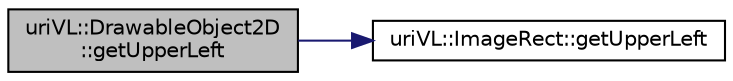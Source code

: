 digraph "uriVL::DrawableObject2D::getUpperLeft"
{
  edge [fontname="Helvetica",fontsize="10",labelfontname="Helvetica",labelfontsize="10"];
  node [fontname="Helvetica",fontsize="10",shape=record];
  rankdir="LR";
  Node1 [label="uriVL::DrawableObject2D\l::getUpperLeft",height=0.2,width=0.4,color="black", fillcolor="grey75", style="filled", fontcolor="black"];
  Node1 -> Node2 [color="midnightblue",fontsize="10",style="solid",fontname="Helvetica"];
  Node2 [label="uriVL::ImageRect::getUpperLeft",height=0.2,width=0.4,color="black", fillcolor="white", style="filled",URL="$classuriVL_1_1ImageRect.html#ad799a4ebbb5ecdeadd3f2eaa08b73b28",tooltip="returns the coordinates of the upper left corner of the object "];
}
